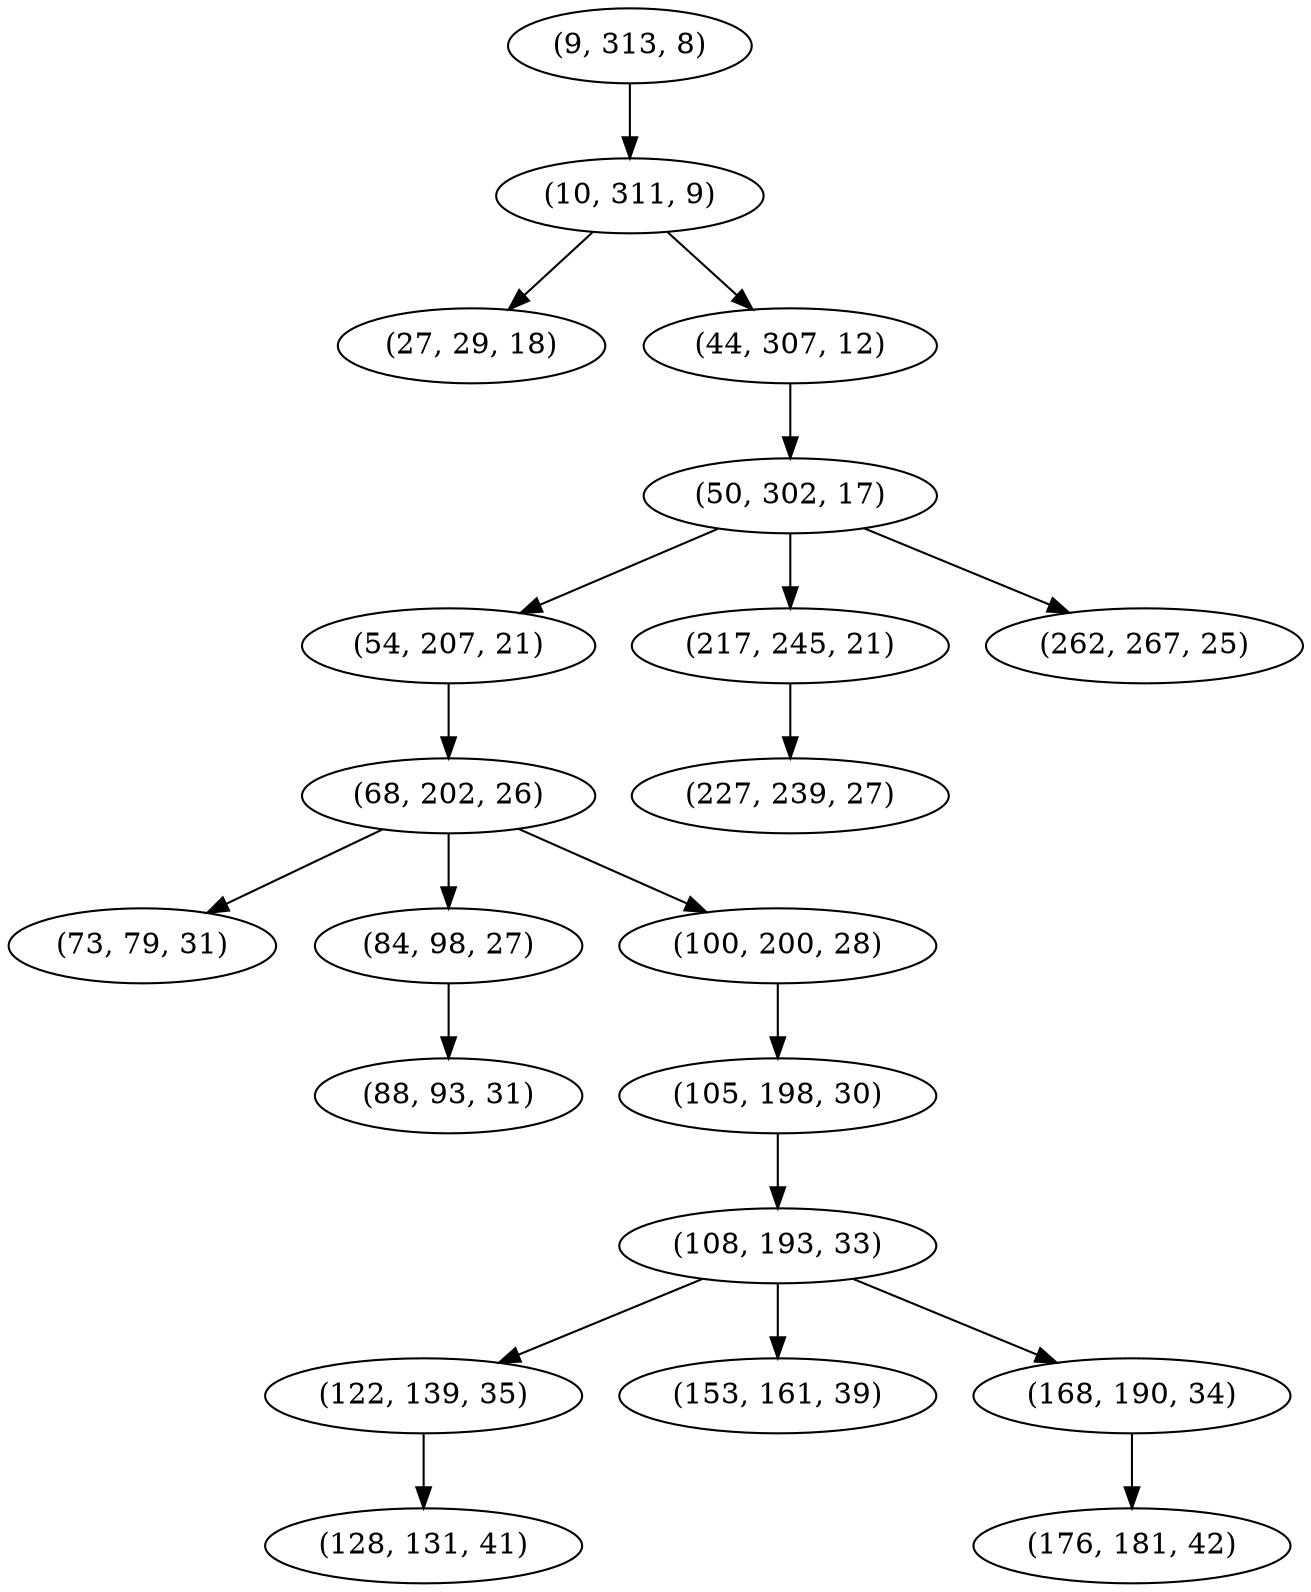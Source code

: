 digraph tree {
    "(9, 313, 8)";
    "(10, 311, 9)";
    "(27, 29, 18)";
    "(44, 307, 12)";
    "(50, 302, 17)";
    "(54, 207, 21)";
    "(68, 202, 26)";
    "(73, 79, 31)";
    "(84, 98, 27)";
    "(88, 93, 31)";
    "(100, 200, 28)";
    "(105, 198, 30)";
    "(108, 193, 33)";
    "(122, 139, 35)";
    "(128, 131, 41)";
    "(153, 161, 39)";
    "(168, 190, 34)";
    "(176, 181, 42)";
    "(217, 245, 21)";
    "(227, 239, 27)";
    "(262, 267, 25)";
    "(9, 313, 8)" -> "(10, 311, 9)";
    "(10, 311, 9)" -> "(27, 29, 18)";
    "(10, 311, 9)" -> "(44, 307, 12)";
    "(44, 307, 12)" -> "(50, 302, 17)";
    "(50, 302, 17)" -> "(54, 207, 21)";
    "(50, 302, 17)" -> "(217, 245, 21)";
    "(50, 302, 17)" -> "(262, 267, 25)";
    "(54, 207, 21)" -> "(68, 202, 26)";
    "(68, 202, 26)" -> "(73, 79, 31)";
    "(68, 202, 26)" -> "(84, 98, 27)";
    "(68, 202, 26)" -> "(100, 200, 28)";
    "(84, 98, 27)" -> "(88, 93, 31)";
    "(100, 200, 28)" -> "(105, 198, 30)";
    "(105, 198, 30)" -> "(108, 193, 33)";
    "(108, 193, 33)" -> "(122, 139, 35)";
    "(108, 193, 33)" -> "(153, 161, 39)";
    "(108, 193, 33)" -> "(168, 190, 34)";
    "(122, 139, 35)" -> "(128, 131, 41)";
    "(168, 190, 34)" -> "(176, 181, 42)";
    "(217, 245, 21)" -> "(227, 239, 27)";
}
